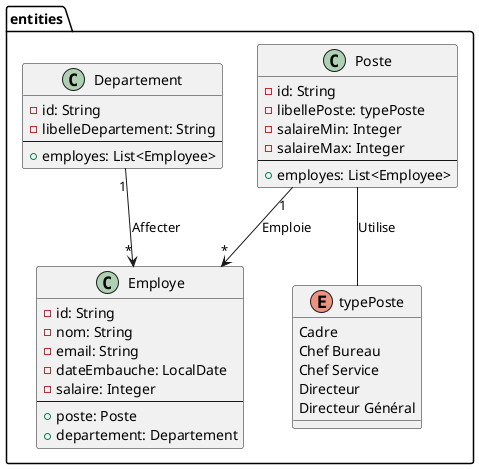 @startuml

package "entities" {

  class Employe {
    - id: String
    - nom: String
    - email: String
    - dateEmbauche: LocalDate
    - salaire: Integer
    --
    +poste: Poste
    +departement: Departement
  }

  class Poste {
    - id: String
    - libellePoste: typePoste
    - salaireMin: Integer
    - salaireMax: Integer
    --
    +employes: List<Employee>
  }

  enum typePoste {
    Cadre
    Chef Bureau
    Chef Service
    Directeur
    Directeur Général
  }

  class Departement {
    - id: String
    - libelleDepartement: String
    --
    +employes: List<Employee>
  }

/'
  class Utilisateur {
    - id: String
    - nomUtilisateur: String
    - motDePasse: String
    --
    +role: Role
  }

  class Role {
    - id: String
    - nomRole: String
    --
    +utilisateurs: List<Utilisateur>
  }
  '/

  ' Relations

  Poste "1" --> "*" Employe: Emploie
  Poste -- typePoste: Utilise
  Departement "1" --> "*" Employe : Affecter
  ' Utilisateur --> Role : role
}

@enduml